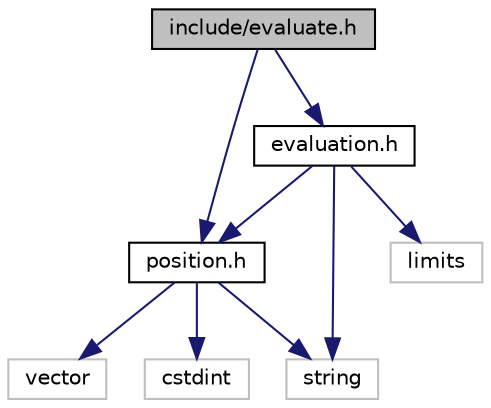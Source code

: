digraph "include/evaluate.h"
{
 // LATEX_PDF_SIZE
  edge [fontname="Helvetica",fontsize="10",labelfontname="Helvetica",labelfontsize="10"];
  node [fontname="Helvetica",fontsize="10",shape=record];
  Node1 [label="include/evaluate.h",height=0.2,width=0.4,color="black", fillcolor="grey75", style="filled", fontcolor="black",tooltip="File containing the functions used to evaluate any given position."];
  Node1 -> Node2 [color="midnightblue",fontsize="10",style="solid",fontname="Helvetica"];
  Node2 [label="position.h",height=0.2,width=0.4,color="black", fillcolor="white", style="filled",URL="$position_8h.html",tooltip="File containing the definition of the Position class and the various enums used to describe a chess p..."];
  Node2 -> Node3 [color="midnightblue",fontsize="10",style="solid",fontname="Helvetica"];
  Node3 [label="vector",height=0.2,width=0.4,color="grey75", fillcolor="white", style="filled",tooltip=" "];
  Node2 -> Node4 [color="midnightblue",fontsize="10",style="solid",fontname="Helvetica"];
  Node4 [label="cstdint",height=0.2,width=0.4,color="grey75", fillcolor="white", style="filled",tooltip=" "];
  Node2 -> Node5 [color="midnightblue",fontsize="10",style="solid",fontname="Helvetica"];
  Node5 [label="string",height=0.2,width=0.4,color="grey75", fillcolor="white", style="filled",tooltip=" "];
  Node1 -> Node6 [color="midnightblue",fontsize="10",style="solid",fontname="Helvetica"];
  Node6 [label="evaluation.h",height=0.2,width=0.4,color="black", fillcolor="white", style="filled",URL="$evaluation_8h.html",tooltip="File containing the definition of the Evaluation class, used to describe the evaluation of a given ch..."];
  Node6 -> Node2 [color="midnightblue",fontsize="10",style="solid",fontname="Helvetica"];
  Node6 -> Node5 [color="midnightblue",fontsize="10",style="solid",fontname="Helvetica"];
  Node6 -> Node7 [color="midnightblue",fontsize="10",style="solid",fontname="Helvetica"];
  Node7 [label="limits",height=0.2,width=0.4,color="grey75", fillcolor="white", style="filled",tooltip=" "];
}
